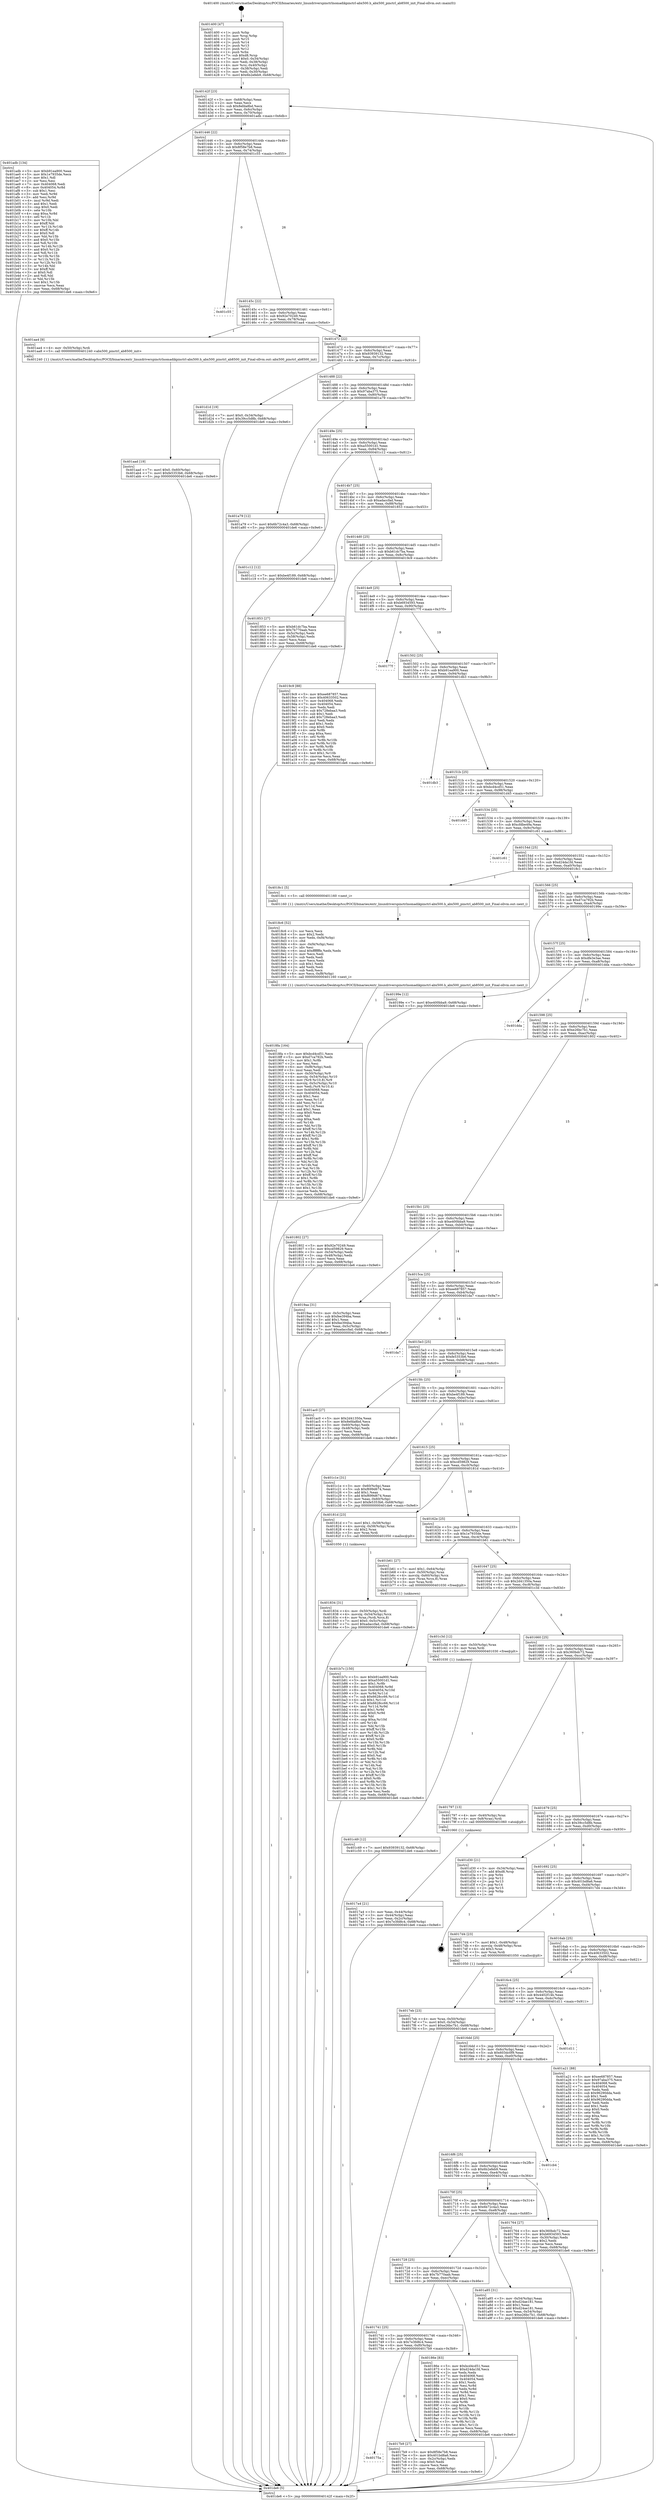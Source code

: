 digraph "0x401400" {
  label = "0x401400 (/mnt/c/Users/mathe/Desktop/tcc/POCII/binaries/extr_linuxdriverspinctrlnomadikpinctrl-abx500.h_abx500_pinctrl_ab8500_init_Final-ollvm.out::main(0))"
  labelloc = "t"
  node[shape=record]

  Entry [label="",width=0.3,height=0.3,shape=circle,fillcolor=black,style=filled]
  "0x40142f" [label="{
     0x40142f [23]\l
     | [instrs]\l
     &nbsp;&nbsp;0x40142f \<+3\>: mov -0x68(%rbp),%eax\l
     &nbsp;&nbsp;0x401432 \<+2\>: mov %eax,%ecx\l
     &nbsp;&nbsp;0x401434 \<+6\>: sub $0x8efda8bd,%ecx\l
     &nbsp;&nbsp;0x40143a \<+3\>: mov %eax,-0x6c(%rbp)\l
     &nbsp;&nbsp;0x40143d \<+3\>: mov %ecx,-0x70(%rbp)\l
     &nbsp;&nbsp;0x401440 \<+6\>: je 0000000000401adb \<main+0x6db\>\l
  }"]
  "0x401adb" [label="{
     0x401adb [134]\l
     | [instrs]\l
     &nbsp;&nbsp;0x401adb \<+5\>: mov $0xb91ea900,%eax\l
     &nbsp;&nbsp;0x401ae0 \<+5\>: mov $0x1e7935de,%ecx\l
     &nbsp;&nbsp;0x401ae5 \<+2\>: mov $0x1,%dl\l
     &nbsp;&nbsp;0x401ae7 \<+2\>: xor %esi,%esi\l
     &nbsp;&nbsp;0x401ae9 \<+7\>: mov 0x404068,%edi\l
     &nbsp;&nbsp;0x401af0 \<+8\>: mov 0x404054,%r8d\l
     &nbsp;&nbsp;0x401af8 \<+3\>: sub $0x1,%esi\l
     &nbsp;&nbsp;0x401afb \<+3\>: mov %edi,%r9d\l
     &nbsp;&nbsp;0x401afe \<+3\>: add %esi,%r9d\l
     &nbsp;&nbsp;0x401b01 \<+4\>: imul %r9d,%edi\l
     &nbsp;&nbsp;0x401b05 \<+3\>: and $0x1,%edi\l
     &nbsp;&nbsp;0x401b08 \<+3\>: cmp $0x0,%edi\l
     &nbsp;&nbsp;0x401b0b \<+4\>: sete %r10b\l
     &nbsp;&nbsp;0x401b0f \<+4\>: cmp $0xa,%r8d\l
     &nbsp;&nbsp;0x401b13 \<+4\>: setl %r11b\l
     &nbsp;&nbsp;0x401b17 \<+3\>: mov %r10b,%bl\l
     &nbsp;&nbsp;0x401b1a \<+3\>: xor $0xff,%bl\l
     &nbsp;&nbsp;0x401b1d \<+3\>: mov %r11b,%r14b\l
     &nbsp;&nbsp;0x401b20 \<+4\>: xor $0xff,%r14b\l
     &nbsp;&nbsp;0x401b24 \<+3\>: xor $0x0,%dl\l
     &nbsp;&nbsp;0x401b27 \<+3\>: mov %bl,%r15b\l
     &nbsp;&nbsp;0x401b2a \<+4\>: and $0x0,%r15b\l
     &nbsp;&nbsp;0x401b2e \<+3\>: and %dl,%r10b\l
     &nbsp;&nbsp;0x401b31 \<+3\>: mov %r14b,%r12b\l
     &nbsp;&nbsp;0x401b34 \<+4\>: and $0x0,%r12b\l
     &nbsp;&nbsp;0x401b38 \<+3\>: and %dl,%r11b\l
     &nbsp;&nbsp;0x401b3b \<+3\>: or %r10b,%r15b\l
     &nbsp;&nbsp;0x401b3e \<+3\>: or %r11b,%r12b\l
     &nbsp;&nbsp;0x401b41 \<+3\>: xor %r12b,%r15b\l
     &nbsp;&nbsp;0x401b44 \<+3\>: or %r14b,%bl\l
     &nbsp;&nbsp;0x401b47 \<+3\>: xor $0xff,%bl\l
     &nbsp;&nbsp;0x401b4a \<+3\>: or $0x0,%dl\l
     &nbsp;&nbsp;0x401b4d \<+2\>: and %dl,%bl\l
     &nbsp;&nbsp;0x401b4f \<+3\>: or %bl,%r15b\l
     &nbsp;&nbsp;0x401b52 \<+4\>: test $0x1,%r15b\l
     &nbsp;&nbsp;0x401b56 \<+3\>: cmovne %ecx,%eax\l
     &nbsp;&nbsp;0x401b59 \<+3\>: mov %eax,-0x68(%rbp)\l
     &nbsp;&nbsp;0x401b5c \<+5\>: jmp 0000000000401de6 \<main+0x9e6\>\l
  }"]
  "0x401446" [label="{
     0x401446 [22]\l
     | [instrs]\l
     &nbsp;&nbsp;0x401446 \<+5\>: jmp 000000000040144b \<main+0x4b\>\l
     &nbsp;&nbsp;0x40144b \<+3\>: mov -0x6c(%rbp),%eax\l
     &nbsp;&nbsp;0x40144e \<+5\>: sub $0x8f58e7b8,%eax\l
     &nbsp;&nbsp;0x401453 \<+3\>: mov %eax,-0x74(%rbp)\l
     &nbsp;&nbsp;0x401456 \<+6\>: je 0000000000401c55 \<main+0x855\>\l
  }"]
  Exit [label="",width=0.3,height=0.3,shape=circle,fillcolor=black,style=filled,peripheries=2]
  "0x401c55" [label="{
     0x401c55\l
  }", style=dashed]
  "0x40145c" [label="{
     0x40145c [22]\l
     | [instrs]\l
     &nbsp;&nbsp;0x40145c \<+5\>: jmp 0000000000401461 \<main+0x61\>\l
     &nbsp;&nbsp;0x401461 \<+3\>: mov -0x6c(%rbp),%eax\l
     &nbsp;&nbsp;0x401464 \<+5\>: sub $0x92e70249,%eax\l
     &nbsp;&nbsp;0x401469 \<+3\>: mov %eax,-0x78(%rbp)\l
     &nbsp;&nbsp;0x40146c \<+6\>: je 0000000000401aa4 \<main+0x6a4\>\l
  }"]
  "0x401c49" [label="{
     0x401c49 [12]\l
     | [instrs]\l
     &nbsp;&nbsp;0x401c49 \<+7\>: movl $0x93939132,-0x68(%rbp)\l
     &nbsp;&nbsp;0x401c50 \<+5\>: jmp 0000000000401de6 \<main+0x9e6\>\l
  }"]
  "0x401aa4" [label="{
     0x401aa4 [9]\l
     | [instrs]\l
     &nbsp;&nbsp;0x401aa4 \<+4\>: mov -0x50(%rbp),%rdi\l
     &nbsp;&nbsp;0x401aa8 \<+5\>: call 0000000000401240 \<abx500_pinctrl_ab8500_init\>\l
     | [calls]\l
     &nbsp;&nbsp;0x401240 \{1\} (/mnt/c/Users/mathe/Desktop/tcc/POCII/binaries/extr_linuxdriverspinctrlnomadikpinctrl-abx500.h_abx500_pinctrl_ab8500_init_Final-ollvm.out::abx500_pinctrl_ab8500_init)\l
  }"]
  "0x401472" [label="{
     0x401472 [22]\l
     | [instrs]\l
     &nbsp;&nbsp;0x401472 \<+5\>: jmp 0000000000401477 \<main+0x77\>\l
     &nbsp;&nbsp;0x401477 \<+3\>: mov -0x6c(%rbp),%eax\l
     &nbsp;&nbsp;0x40147a \<+5\>: sub $0x93939132,%eax\l
     &nbsp;&nbsp;0x40147f \<+3\>: mov %eax,-0x7c(%rbp)\l
     &nbsp;&nbsp;0x401482 \<+6\>: je 0000000000401d1d \<main+0x91d\>\l
  }"]
  "0x401b7c" [label="{
     0x401b7c [150]\l
     | [instrs]\l
     &nbsp;&nbsp;0x401b7c \<+5\>: mov $0xb91ea900,%edx\l
     &nbsp;&nbsp;0x401b81 \<+5\>: mov $0xa55001d1,%esi\l
     &nbsp;&nbsp;0x401b86 \<+3\>: mov $0x1,%r8b\l
     &nbsp;&nbsp;0x401b89 \<+8\>: mov 0x404068,%r9d\l
     &nbsp;&nbsp;0x401b91 \<+8\>: mov 0x404054,%r10d\l
     &nbsp;&nbsp;0x401b99 \<+3\>: mov %r9d,%r11d\l
     &nbsp;&nbsp;0x401b9c \<+7\>: sub $0x6628cc66,%r11d\l
     &nbsp;&nbsp;0x401ba3 \<+4\>: sub $0x1,%r11d\l
     &nbsp;&nbsp;0x401ba7 \<+7\>: add $0x6628cc66,%r11d\l
     &nbsp;&nbsp;0x401bae \<+4\>: imul %r11d,%r9d\l
     &nbsp;&nbsp;0x401bb2 \<+4\>: and $0x1,%r9d\l
     &nbsp;&nbsp;0x401bb6 \<+4\>: cmp $0x0,%r9d\l
     &nbsp;&nbsp;0x401bba \<+3\>: sete %bl\l
     &nbsp;&nbsp;0x401bbd \<+4\>: cmp $0xa,%r10d\l
     &nbsp;&nbsp;0x401bc1 \<+4\>: setl %r14b\l
     &nbsp;&nbsp;0x401bc5 \<+3\>: mov %bl,%r15b\l
     &nbsp;&nbsp;0x401bc8 \<+4\>: xor $0xff,%r15b\l
     &nbsp;&nbsp;0x401bcc \<+3\>: mov %r14b,%r12b\l
     &nbsp;&nbsp;0x401bcf \<+4\>: xor $0xff,%r12b\l
     &nbsp;&nbsp;0x401bd3 \<+4\>: xor $0x0,%r8b\l
     &nbsp;&nbsp;0x401bd7 \<+3\>: mov %r15b,%r13b\l
     &nbsp;&nbsp;0x401bda \<+4\>: and $0x0,%r13b\l
     &nbsp;&nbsp;0x401bde \<+3\>: and %r8b,%bl\l
     &nbsp;&nbsp;0x401be1 \<+3\>: mov %r12b,%al\l
     &nbsp;&nbsp;0x401be4 \<+2\>: and $0x0,%al\l
     &nbsp;&nbsp;0x401be6 \<+3\>: and %r8b,%r14b\l
     &nbsp;&nbsp;0x401be9 \<+3\>: or %bl,%r13b\l
     &nbsp;&nbsp;0x401bec \<+3\>: or %r14b,%al\l
     &nbsp;&nbsp;0x401bef \<+3\>: xor %al,%r13b\l
     &nbsp;&nbsp;0x401bf2 \<+3\>: or %r12b,%r15b\l
     &nbsp;&nbsp;0x401bf5 \<+4\>: xor $0xff,%r15b\l
     &nbsp;&nbsp;0x401bf9 \<+4\>: or $0x0,%r8b\l
     &nbsp;&nbsp;0x401bfd \<+3\>: and %r8b,%r15b\l
     &nbsp;&nbsp;0x401c00 \<+3\>: or %r15b,%r13b\l
     &nbsp;&nbsp;0x401c03 \<+4\>: test $0x1,%r13b\l
     &nbsp;&nbsp;0x401c07 \<+3\>: cmovne %esi,%edx\l
     &nbsp;&nbsp;0x401c0a \<+3\>: mov %edx,-0x68(%rbp)\l
     &nbsp;&nbsp;0x401c0d \<+5\>: jmp 0000000000401de6 \<main+0x9e6\>\l
  }"]
  "0x401d1d" [label="{
     0x401d1d [19]\l
     | [instrs]\l
     &nbsp;&nbsp;0x401d1d \<+7\>: movl $0x0,-0x34(%rbp)\l
     &nbsp;&nbsp;0x401d24 \<+7\>: movl $0x39cc5d8b,-0x68(%rbp)\l
     &nbsp;&nbsp;0x401d2b \<+5\>: jmp 0000000000401de6 \<main+0x9e6\>\l
  }"]
  "0x401488" [label="{
     0x401488 [22]\l
     | [instrs]\l
     &nbsp;&nbsp;0x401488 \<+5\>: jmp 000000000040148d \<main+0x8d\>\l
     &nbsp;&nbsp;0x40148d \<+3\>: mov -0x6c(%rbp),%eax\l
     &nbsp;&nbsp;0x401490 \<+5\>: sub $0x97aba375,%eax\l
     &nbsp;&nbsp;0x401495 \<+3\>: mov %eax,-0x80(%rbp)\l
     &nbsp;&nbsp;0x401498 \<+6\>: je 0000000000401a79 \<main+0x679\>\l
  }"]
  "0x401aad" [label="{
     0x401aad [19]\l
     | [instrs]\l
     &nbsp;&nbsp;0x401aad \<+7\>: movl $0x0,-0x60(%rbp)\l
     &nbsp;&nbsp;0x401ab4 \<+7\>: movl $0xfe5353b6,-0x68(%rbp)\l
     &nbsp;&nbsp;0x401abb \<+5\>: jmp 0000000000401de6 \<main+0x9e6\>\l
  }"]
  "0x401a79" [label="{
     0x401a79 [12]\l
     | [instrs]\l
     &nbsp;&nbsp;0x401a79 \<+7\>: movl $0x6b72c4a3,-0x68(%rbp)\l
     &nbsp;&nbsp;0x401a80 \<+5\>: jmp 0000000000401de6 \<main+0x9e6\>\l
  }"]
  "0x40149e" [label="{
     0x40149e [25]\l
     | [instrs]\l
     &nbsp;&nbsp;0x40149e \<+5\>: jmp 00000000004014a3 \<main+0xa3\>\l
     &nbsp;&nbsp;0x4014a3 \<+3\>: mov -0x6c(%rbp),%eax\l
     &nbsp;&nbsp;0x4014a6 \<+5\>: sub $0xa55001d1,%eax\l
     &nbsp;&nbsp;0x4014ab \<+6\>: mov %eax,-0x84(%rbp)\l
     &nbsp;&nbsp;0x4014b1 \<+6\>: je 0000000000401c12 \<main+0x812\>\l
  }"]
  "0x4018fa" [label="{
     0x4018fa [164]\l
     | [instrs]\l
     &nbsp;&nbsp;0x4018fa \<+5\>: mov $0xbcd4cd51,%ecx\l
     &nbsp;&nbsp;0x4018ff \<+5\>: mov $0xd7ca792b,%edx\l
     &nbsp;&nbsp;0x401904 \<+3\>: mov $0x1,%r8b\l
     &nbsp;&nbsp;0x401907 \<+2\>: xor %esi,%esi\l
     &nbsp;&nbsp;0x401909 \<+6\>: mov -0xf8(%rbp),%edi\l
     &nbsp;&nbsp;0x40190f \<+3\>: imul %eax,%edi\l
     &nbsp;&nbsp;0x401912 \<+4\>: mov -0x50(%rbp),%r9\l
     &nbsp;&nbsp;0x401916 \<+4\>: movslq -0x54(%rbp),%r10\l
     &nbsp;&nbsp;0x40191a \<+4\>: mov (%r9,%r10,8),%r9\l
     &nbsp;&nbsp;0x40191e \<+4\>: movslq -0x5c(%rbp),%r10\l
     &nbsp;&nbsp;0x401922 \<+4\>: mov %edi,(%r9,%r10,4)\l
     &nbsp;&nbsp;0x401926 \<+7\>: mov 0x404068,%eax\l
     &nbsp;&nbsp;0x40192d \<+7\>: mov 0x404054,%edi\l
     &nbsp;&nbsp;0x401934 \<+3\>: sub $0x1,%esi\l
     &nbsp;&nbsp;0x401937 \<+3\>: mov %eax,%r11d\l
     &nbsp;&nbsp;0x40193a \<+3\>: add %esi,%r11d\l
     &nbsp;&nbsp;0x40193d \<+4\>: imul %r11d,%eax\l
     &nbsp;&nbsp;0x401941 \<+3\>: and $0x1,%eax\l
     &nbsp;&nbsp;0x401944 \<+3\>: cmp $0x0,%eax\l
     &nbsp;&nbsp;0x401947 \<+3\>: sete %bl\l
     &nbsp;&nbsp;0x40194a \<+3\>: cmp $0xa,%edi\l
     &nbsp;&nbsp;0x40194d \<+4\>: setl %r14b\l
     &nbsp;&nbsp;0x401951 \<+3\>: mov %bl,%r15b\l
     &nbsp;&nbsp;0x401954 \<+4\>: xor $0xff,%r15b\l
     &nbsp;&nbsp;0x401958 \<+3\>: mov %r14b,%r12b\l
     &nbsp;&nbsp;0x40195b \<+4\>: xor $0xff,%r12b\l
     &nbsp;&nbsp;0x40195f \<+4\>: xor $0x1,%r8b\l
     &nbsp;&nbsp;0x401963 \<+3\>: mov %r15b,%r13b\l
     &nbsp;&nbsp;0x401966 \<+4\>: and $0xff,%r13b\l
     &nbsp;&nbsp;0x40196a \<+3\>: and %r8b,%bl\l
     &nbsp;&nbsp;0x40196d \<+3\>: mov %r12b,%al\l
     &nbsp;&nbsp;0x401970 \<+2\>: and $0xff,%al\l
     &nbsp;&nbsp;0x401972 \<+3\>: and %r8b,%r14b\l
     &nbsp;&nbsp;0x401975 \<+3\>: or %bl,%r13b\l
     &nbsp;&nbsp;0x401978 \<+3\>: or %r14b,%al\l
     &nbsp;&nbsp;0x40197b \<+3\>: xor %al,%r13b\l
     &nbsp;&nbsp;0x40197e \<+3\>: or %r12b,%r15b\l
     &nbsp;&nbsp;0x401981 \<+4\>: xor $0xff,%r15b\l
     &nbsp;&nbsp;0x401985 \<+4\>: or $0x1,%r8b\l
     &nbsp;&nbsp;0x401989 \<+3\>: and %r8b,%r15b\l
     &nbsp;&nbsp;0x40198c \<+3\>: or %r15b,%r13b\l
     &nbsp;&nbsp;0x40198f \<+4\>: test $0x1,%r13b\l
     &nbsp;&nbsp;0x401993 \<+3\>: cmovne %edx,%ecx\l
     &nbsp;&nbsp;0x401996 \<+3\>: mov %ecx,-0x68(%rbp)\l
     &nbsp;&nbsp;0x401999 \<+5\>: jmp 0000000000401de6 \<main+0x9e6\>\l
  }"]
  "0x401c12" [label="{
     0x401c12 [12]\l
     | [instrs]\l
     &nbsp;&nbsp;0x401c12 \<+7\>: movl $0xbe4f189,-0x68(%rbp)\l
     &nbsp;&nbsp;0x401c19 \<+5\>: jmp 0000000000401de6 \<main+0x9e6\>\l
  }"]
  "0x4014b7" [label="{
     0x4014b7 [25]\l
     | [instrs]\l
     &nbsp;&nbsp;0x4014b7 \<+5\>: jmp 00000000004014bc \<main+0xbc\>\l
     &nbsp;&nbsp;0x4014bc \<+3\>: mov -0x6c(%rbp),%eax\l
     &nbsp;&nbsp;0x4014bf \<+5\>: sub $0xadaccfad,%eax\l
     &nbsp;&nbsp;0x4014c4 \<+6\>: mov %eax,-0x88(%rbp)\l
     &nbsp;&nbsp;0x4014ca \<+6\>: je 0000000000401853 \<main+0x453\>\l
  }"]
  "0x4018c6" [label="{
     0x4018c6 [52]\l
     | [instrs]\l
     &nbsp;&nbsp;0x4018c6 \<+2\>: xor %ecx,%ecx\l
     &nbsp;&nbsp;0x4018c8 \<+5\>: mov $0x2,%edx\l
     &nbsp;&nbsp;0x4018cd \<+6\>: mov %edx,-0xf4(%rbp)\l
     &nbsp;&nbsp;0x4018d3 \<+1\>: cltd\l
     &nbsp;&nbsp;0x4018d4 \<+6\>: mov -0xf4(%rbp),%esi\l
     &nbsp;&nbsp;0x4018da \<+2\>: idiv %esi\l
     &nbsp;&nbsp;0x4018dc \<+6\>: imul $0xfffffffe,%edx,%edx\l
     &nbsp;&nbsp;0x4018e2 \<+2\>: mov %ecx,%edi\l
     &nbsp;&nbsp;0x4018e4 \<+2\>: sub %edx,%edi\l
     &nbsp;&nbsp;0x4018e6 \<+2\>: mov %ecx,%edx\l
     &nbsp;&nbsp;0x4018e8 \<+3\>: sub $0x1,%edx\l
     &nbsp;&nbsp;0x4018eb \<+2\>: add %edx,%edi\l
     &nbsp;&nbsp;0x4018ed \<+2\>: sub %edi,%ecx\l
     &nbsp;&nbsp;0x4018ef \<+6\>: mov %ecx,-0xf8(%rbp)\l
     &nbsp;&nbsp;0x4018f5 \<+5\>: call 0000000000401160 \<next_i\>\l
     | [calls]\l
     &nbsp;&nbsp;0x401160 \{1\} (/mnt/c/Users/mathe/Desktop/tcc/POCII/binaries/extr_linuxdriverspinctrlnomadikpinctrl-abx500.h_abx500_pinctrl_ab8500_init_Final-ollvm.out::next_i)\l
  }"]
  "0x401853" [label="{
     0x401853 [27]\l
     | [instrs]\l
     &nbsp;&nbsp;0x401853 \<+5\>: mov $0xb61dc7ba,%eax\l
     &nbsp;&nbsp;0x401858 \<+5\>: mov $0x7b770aab,%ecx\l
     &nbsp;&nbsp;0x40185d \<+3\>: mov -0x5c(%rbp),%edx\l
     &nbsp;&nbsp;0x401860 \<+3\>: cmp -0x58(%rbp),%edx\l
     &nbsp;&nbsp;0x401863 \<+3\>: cmovl %ecx,%eax\l
     &nbsp;&nbsp;0x401866 \<+3\>: mov %eax,-0x68(%rbp)\l
     &nbsp;&nbsp;0x401869 \<+5\>: jmp 0000000000401de6 \<main+0x9e6\>\l
  }"]
  "0x4014d0" [label="{
     0x4014d0 [25]\l
     | [instrs]\l
     &nbsp;&nbsp;0x4014d0 \<+5\>: jmp 00000000004014d5 \<main+0xd5\>\l
     &nbsp;&nbsp;0x4014d5 \<+3\>: mov -0x6c(%rbp),%eax\l
     &nbsp;&nbsp;0x4014d8 \<+5\>: sub $0xb61dc7ba,%eax\l
     &nbsp;&nbsp;0x4014dd \<+6\>: mov %eax,-0x8c(%rbp)\l
     &nbsp;&nbsp;0x4014e3 \<+6\>: je 00000000004019c9 \<main+0x5c9\>\l
  }"]
  "0x401834" [label="{
     0x401834 [31]\l
     | [instrs]\l
     &nbsp;&nbsp;0x401834 \<+4\>: mov -0x50(%rbp),%rdi\l
     &nbsp;&nbsp;0x401838 \<+4\>: movslq -0x54(%rbp),%rcx\l
     &nbsp;&nbsp;0x40183c \<+4\>: mov %rax,(%rdi,%rcx,8)\l
     &nbsp;&nbsp;0x401840 \<+7\>: movl $0x0,-0x5c(%rbp)\l
     &nbsp;&nbsp;0x401847 \<+7\>: movl $0xadaccfad,-0x68(%rbp)\l
     &nbsp;&nbsp;0x40184e \<+5\>: jmp 0000000000401de6 \<main+0x9e6\>\l
  }"]
  "0x4019c9" [label="{
     0x4019c9 [88]\l
     | [instrs]\l
     &nbsp;&nbsp;0x4019c9 \<+5\>: mov $0xee687857,%eax\l
     &nbsp;&nbsp;0x4019ce \<+5\>: mov $0x40633502,%ecx\l
     &nbsp;&nbsp;0x4019d3 \<+7\>: mov 0x404068,%edx\l
     &nbsp;&nbsp;0x4019da \<+7\>: mov 0x404054,%esi\l
     &nbsp;&nbsp;0x4019e1 \<+2\>: mov %edx,%edi\l
     &nbsp;&nbsp;0x4019e3 \<+6\>: sub $0x728ebaa3,%edi\l
     &nbsp;&nbsp;0x4019e9 \<+3\>: sub $0x1,%edi\l
     &nbsp;&nbsp;0x4019ec \<+6\>: add $0x728ebaa3,%edi\l
     &nbsp;&nbsp;0x4019f2 \<+3\>: imul %edi,%edx\l
     &nbsp;&nbsp;0x4019f5 \<+3\>: and $0x1,%edx\l
     &nbsp;&nbsp;0x4019f8 \<+3\>: cmp $0x0,%edx\l
     &nbsp;&nbsp;0x4019fb \<+4\>: sete %r8b\l
     &nbsp;&nbsp;0x4019ff \<+3\>: cmp $0xa,%esi\l
     &nbsp;&nbsp;0x401a02 \<+4\>: setl %r9b\l
     &nbsp;&nbsp;0x401a06 \<+3\>: mov %r8b,%r10b\l
     &nbsp;&nbsp;0x401a09 \<+3\>: and %r9b,%r10b\l
     &nbsp;&nbsp;0x401a0c \<+3\>: xor %r9b,%r8b\l
     &nbsp;&nbsp;0x401a0f \<+3\>: or %r8b,%r10b\l
     &nbsp;&nbsp;0x401a12 \<+4\>: test $0x1,%r10b\l
     &nbsp;&nbsp;0x401a16 \<+3\>: cmovne %ecx,%eax\l
     &nbsp;&nbsp;0x401a19 \<+3\>: mov %eax,-0x68(%rbp)\l
     &nbsp;&nbsp;0x401a1c \<+5\>: jmp 0000000000401de6 \<main+0x9e6\>\l
  }"]
  "0x4014e9" [label="{
     0x4014e9 [25]\l
     | [instrs]\l
     &nbsp;&nbsp;0x4014e9 \<+5\>: jmp 00000000004014ee \<main+0xee\>\l
     &nbsp;&nbsp;0x4014ee \<+3\>: mov -0x6c(%rbp),%eax\l
     &nbsp;&nbsp;0x4014f1 \<+5\>: sub $0xb6934593,%eax\l
     &nbsp;&nbsp;0x4014f6 \<+6\>: mov %eax,-0x90(%rbp)\l
     &nbsp;&nbsp;0x4014fc \<+6\>: je 000000000040177f \<main+0x37f\>\l
  }"]
  "0x4017eb" [label="{
     0x4017eb [23]\l
     | [instrs]\l
     &nbsp;&nbsp;0x4017eb \<+4\>: mov %rax,-0x50(%rbp)\l
     &nbsp;&nbsp;0x4017ef \<+7\>: movl $0x0,-0x54(%rbp)\l
     &nbsp;&nbsp;0x4017f6 \<+7\>: movl $0xe26bc7b1,-0x68(%rbp)\l
     &nbsp;&nbsp;0x4017fd \<+5\>: jmp 0000000000401de6 \<main+0x9e6\>\l
  }"]
  "0x40177f" [label="{
     0x40177f\l
  }", style=dashed]
  "0x401502" [label="{
     0x401502 [25]\l
     | [instrs]\l
     &nbsp;&nbsp;0x401502 \<+5\>: jmp 0000000000401507 \<main+0x107\>\l
     &nbsp;&nbsp;0x401507 \<+3\>: mov -0x6c(%rbp),%eax\l
     &nbsp;&nbsp;0x40150a \<+5\>: sub $0xb91ea900,%eax\l
     &nbsp;&nbsp;0x40150f \<+6\>: mov %eax,-0x94(%rbp)\l
     &nbsp;&nbsp;0x401515 \<+6\>: je 0000000000401db3 \<main+0x9b3\>\l
  }"]
  "0x40175a" [label="{
     0x40175a\l
  }", style=dashed]
  "0x401db3" [label="{
     0x401db3\l
  }", style=dashed]
  "0x40151b" [label="{
     0x40151b [25]\l
     | [instrs]\l
     &nbsp;&nbsp;0x40151b \<+5\>: jmp 0000000000401520 \<main+0x120\>\l
     &nbsp;&nbsp;0x401520 \<+3\>: mov -0x6c(%rbp),%eax\l
     &nbsp;&nbsp;0x401523 \<+5\>: sub $0xbcd4cd51,%eax\l
     &nbsp;&nbsp;0x401528 \<+6\>: mov %eax,-0x98(%rbp)\l
     &nbsp;&nbsp;0x40152e \<+6\>: je 0000000000401d45 \<main+0x945\>\l
  }"]
  "0x4017b9" [label="{
     0x4017b9 [27]\l
     | [instrs]\l
     &nbsp;&nbsp;0x4017b9 \<+5\>: mov $0x8f58e7b8,%eax\l
     &nbsp;&nbsp;0x4017be \<+5\>: mov $0x401bd8a6,%ecx\l
     &nbsp;&nbsp;0x4017c3 \<+3\>: mov -0x2c(%rbp),%edx\l
     &nbsp;&nbsp;0x4017c6 \<+3\>: cmp $0x0,%edx\l
     &nbsp;&nbsp;0x4017c9 \<+3\>: cmove %ecx,%eax\l
     &nbsp;&nbsp;0x4017cc \<+3\>: mov %eax,-0x68(%rbp)\l
     &nbsp;&nbsp;0x4017cf \<+5\>: jmp 0000000000401de6 \<main+0x9e6\>\l
  }"]
  "0x401d45" [label="{
     0x401d45\l
  }", style=dashed]
  "0x401534" [label="{
     0x401534 [25]\l
     | [instrs]\l
     &nbsp;&nbsp;0x401534 \<+5\>: jmp 0000000000401539 \<main+0x139\>\l
     &nbsp;&nbsp;0x401539 \<+3\>: mov -0x6c(%rbp),%eax\l
     &nbsp;&nbsp;0x40153c \<+5\>: sub $0xcfdbe49a,%eax\l
     &nbsp;&nbsp;0x401541 \<+6\>: mov %eax,-0x9c(%rbp)\l
     &nbsp;&nbsp;0x401547 \<+6\>: je 0000000000401c61 \<main+0x861\>\l
  }"]
  "0x401741" [label="{
     0x401741 [25]\l
     | [instrs]\l
     &nbsp;&nbsp;0x401741 \<+5\>: jmp 0000000000401746 \<main+0x346\>\l
     &nbsp;&nbsp;0x401746 \<+3\>: mov -0x6c(%rbp),%eax\l
     &nbsp;&nbsp;0x401749 \<+5\>: sub $0x7e3fd8c4,%eax\l
     &nbsp;&nbsp;0x40174e \<+6\>: mov %eax,-0xf0(%rbp)\l
     &nbsp;&nbsp;0x401754 \<+6\>: je 00000000004017b9 \<main+0x3b9\>\l
  }"]
  "0x401c61" [label="{
     0x401c61\l
  }", style=dashed]
  "0x40154d" [label="{
     0x40154d [25]\l
     | [instrs]\l
     &nbsp;&nbsp;0x40154d \<+5\>: jmp 0000000000401552 \<main+0x152\>\l
     &nbsp;&nbsp;0x401552 \<+3\>: mov -0x6c(%rbp),%eax\l
     &nbsp;&nbsp;0x401555 \<+5\>: sub $0xd24da1fd,%eax\l
     &nbsp;&nbsp;0x40155a \<+6\>: mov %eax,-0xa0(%rbp)\l
     &nbsp;&nbsp;0x401560 \<+6\>: je 00000000004018c1 \<main+0x4c1\>\l
  }"]
  "0x40186e" [label="{
     0x40186e [83]\l
     | [instrs]\l
     &nbsp;&nbsp;0x40186e \<+5\>: mov $0xbcd4cd51,%eax\l
     &nbsp;&nbsp;0x401873 \<+5\>: mov $0xd24da1fd,%ecx\l
     &nbsp;&nbsp;0x401878 \<+2\>: xor %edx,%edx\l
     &nbsp;&nbsp;0x40187a \<+7\>: mov 0x404068,%esi\l
     &nbsp;&nbsp;0x401881 \<+7\>: mov 0x404054,%edi\l
     &nbsp;&nbsp;0x401888 \<+3\>: sub $0x1,%edx\l
     &nbsp;&nbsp;0x40188b \<+3\>: mov %esi,%r8d\l
     &nbsp;&nbsp;0x40188e \<+3\>: add %edx,%r8d\l
     &nbsp;&nbsp;0x401891 \<+4\>: imul %r8d,%esi\l
     &nbsp;&nbsp;0x401895 \<+3\>: and $0x1,%esi\l
     &nbsp;&nbsp;0x401898 \<+3\>: cmp $0x0,%esi\l
     &nbsp;&nbsp;0x40189b \<+4\>: sete %r9b\l
     &nbsp;&nbsp;0x40189f \<+3\>: cmp $0xa,%edi\l
     &nbsp;&nbsp;0x4018a2 \<+4\>: setl %r10b\l
     &nbsp;&nbsp;0x4018a6 \<+3\>: mov %r9b,%r11b\l
     &nbsp;&nbsp;0x4018a9 \<+3\>: and %r10b,%r11b\l
     &nbsp;&nbsp;0x4018ac \<+3\>: xor %r10b,%r9b\l
     &nbsp;&nbsp;0x4018af \<+3\>: or %r9b,%r11b\l
     &nbsp;&nbsp;0x4018b2 \<+4\>: test $0x1,%r11b\l
     &nbsp;&nbsp;0x4018b6 \<+3\>: cmovne %ecx,%eax\l
     &nbsp;&nbsp;0x4018b9 \<+3\>: mov %eax,-0x68(%rbp)\l
     &nbsp;&nbsp;0x4018bc \<+5\>: jmp 0000000000401de6 \<main+0x9e6\>\l
  }"]
  "0x4018c1" [label="{
     0x4018c1 [5]\l
     | [instrs]\l
     &nbsp;&nbsp;0x4018c1 \<+5\>: call 0000000000401160 \<next_i\>\l
     | [calls]\l
     &nbsp;&nbsp;0x401160 \{1\} (/mnt/c/Users/mathe/Desktop/tcc/POCII/binaries/extr_linuxdriverspinctrlnomadikpinctrl-abx500.h_abx500_pinctrl_ab8500_init_Final-ollvm.out::next_i)\l
  }"]
  "0x401566" [label="{
     0x401566 [25]\l
     | [instrs]\l
     &nbsp;&nbsp;0x401566 \<+5\>: jmp 000000000040156b \<main+0x16b\>\l
     &nbsp;&nbsp;0x40156b \<+3\>: mov -0x6c(%rbp),%eax\l
     &nbsp;&nbsp;0x40156e \<+5\>: sub $0xd7ca792b,%eax\l
     &nbsp;&nbsp;0x401573 \<+6\>: mov %eax,-0xa4(%rbp)\l
     &nbsp;&nbsp;0x401579 \<+6\>: je 000000000040199e \<main+0x59e\>\l
  }"]
  "0x401728" [label="{
     0x401728 [25]\l
     | [instrs]\l
     &nbsp;&nbsp;0x401728 \<+5\>: jmp 000000000040172d \<main+0x32d\>\l
     &nbsp;&nbsp;0x40172d \<+3\>: mov -0x6c(%rbp),%eax\l
     &nbsp;&nbsp;0x401730 \<+5\>: sub $0x7b770aab,%eax\l
     &nbsp;&nbsp;0x401735 \<+6\>: mov %eax,-0xec(%rbp)\l
     &nbsp;&nbsp;0x40173b \<+6\>: je 000000000040186e \<main+0x46e\>\l
  }"]
  "0x40199e" [label="{
     0x40199e [12]\l
     | [instrs]\l
     &nbsp;&nbsp;0x40199e \<+7\>: movl $0xe400bba9,-0x68(%rbp)\l
     &nbsp;&nbsp;0x4019a5 \<+5\>: jmp 0000000000401de6 \<main+0x9e6\>\l
  }"]
  "0x40157f" [label="{
     0x40157f [25]\l
     | [instrs]\l
     &nbsp;&nbsp;0x40157f \<+5\>: jmp 0000000000401584 \<main+0x184\>\l
     &nbsp;&nbsp;0x401584 \<+3\>: mov -0x6c(%rbp),%eax\l
     &nbsp;&nbsp;0x401587 \<+5\>: sub $0xdfe3e3ae,%eax\l
     &nbsp;&nbsp;0x40158c \<+6\>: mov %eax,-0xa8(%rbp)\l
     &nbsp;&nbsp;0x401592 \<+6\>: je 0000000000401dda \<main+0x9da\>\l
  }"]
  "0x401a85" [label="{
     0x401a85 [31]\l
     | [instrs]\l
     &nbsp;&nbsp;0x401a85 \<+3\>: mov -0x54(%rbp),%eax\l
     &nbsp;&nbsp;0x401a88 \<+5\>: sub $0xd24ae181,%eax\l
     &nbsp;&nbsp;0x401a8d \<+3\>: add $0x1,%eax\l
     &nbsp;&nbsp;0x401a90 \<+5\>: add $0xd24ae181,%eax\l
     &nbsp;&nbsp;0x401a95 \<+3\>: mov %eax,-0x54(%rbp)\l
     &nbsp;&nbsp;0x401a98 \<+7\>: movl $0xe26bc7b1,-0x68(%rbp)\l
     &nbsp;&nbsp;0x401a9f \<+5\>: jmp 0000000000401de6 \<main+0x9e6\>\l
  }"]
  "0x401dda" [label="{
     0x401dda\l
  }", style=dashed]
  "0x401598" [label="{
     0x401598 [25]\l
     | [instrs]\l
     &nbsp;&nbsp;0x401598 \<+5\>: jmp 000000000040159d \<main+0x19d\>\l
     &nbsp;&nbsp;0x40159d \<+3\>: mov -0x6c(%rbp),%eax\l
     &nbsp;&nbsp;0x4015a0 \<+5\>: sub $0xe26bc7b1,%eax\l
     &nbsp;&nbsp;0x4015a5 \<+6\>: mov %eax,-0xac(%rbp)\l
     &nbsp;&nbsp;0x4015ab \<+6\>: je 0000000000401802 \<main+0x402\>\l
  }"]
  "0x4017a4" [label="{
     0x4017a4 [21]\l
     | [instrs]\l
     &nbsp;&nbsp;0x4017a4 \<+3\>: mov %eax,-0x44(%rbp)\l
     &nbsp;&nbsp;0x4017a7 \<+3\>: mov -0x44(%rbp),%eax\l
     &nbsp;&nbsp;0x4017aa \<+3\>: mov %eax,-0x2c(%rbp)\l
     &nbsp;&nbsp;0x4017ad \<+7\>: movl $0x7e3fd8c4,-0x68(%rbp)\l
     &nbsp;&nbsp;0x4017b4 \<+5\>: jmp 0000000000401de6 \<main+0x9e6\>\l
  }"]
  "0x401802" [label="{
     0x401802 [27]\l
     | [instrs]\l
     &nbsp;&nbsp;0x401802 \<+5\>: mov $0x92e70249,%eax\l
     &nbsp;&nbsp;0x401807 \<+5\>: mov $0xcd59829,%ecx\l
     &nbsp;&nbsp;0x40180c \<+3\>: mov -0x54(%rbp),%edx\l
     &nbsp;&nbsp;0x40180f \<+3\>: cmp -0x48(%rbp),%edx\l
     &nbsp;&nbsp;0x401812 \<+3\>: cmovl %ecx,%eax\l
     &nbsp;&nbsp;0x401815 \<+3\>: mov %eax,-0x68(%rbp)\l
     &nbsp;&nbsp;0x401818 \<+5\>: jmp 0000000000401de6 \<main+0x9e6\>\l
  }"]
  "0x4015b1" [label="{
     0x4015b1 [25]\l
     | [instrs]\l
     &nbsp;&nbsp;0x4015b1 \<+5\>: jmp 00000000004015b6 \<main+0x1b6\>\l
     &nbsp;&nbsp;0x4015b6 \<+3\>: mov -0x6c(%rbp),%eax\l
     &nbsp;&nbsp;0x4015b9 \<+5\>: sub $0xe400bba9,%eax\l
     &nbsp;&nbsp;0x4015be \<+6\>: mov %eax,-0xb0(%rbp)\l
     &nbsp;&nbsp;0x4015c4 \<+6\>: je 00000000004019aa \<main+0x5aa\>\l
  }"]
  "0x401400" [label="{
     0x401400 [47]\l
     | [instrs]\l
     &nbsp;&nbsp;0x401400 \<+1\>: push %rbp\l
     &nbsp;&nbsp;0x401401 \<+3\>: mov %rsp,%rbp\l
     &nbsp;&nbsp;0x401404 \<+2\>: push %r15\l
     &nbsp;&nbsp;0x401406 \<+2\>: push %r14\l
     &nbsp;&nbsp;0x401408 \<+2\>: push %r13\l
     &nbsp;&nbsp;0x40140a \<+2\>: push %r12\l
     &nbsp;&nbsp;0x40140c \<+1\>: push %rbx\l
     &nbsp;&nbsp;0x40140d \<+7\>: sub $0xd8,%rsp\l
     &nbsp;&nbsp;0x401414 \<+7\>: movl $0x0,-0x34(%rbp)\l
     &nbsp;&nbsp;0x40141b \<+3\>: mov %edi,-0x38(%rbp)\l
     &nbsp;&nbsp;0x40141e \<+4\>: mov %rsi,-0x40(%rbp)\l
     &nbsp;&nbsp;0x401422 \<+3\>: mov -0x38(%rbp),%edi\l
     &nbsp;&nbsp;0x401425 \<+3\>: mov %edi,-0x30(%rbp)\l
     &nbsp;&nbsp;0x401428 \<+7\>: movl $0x6b2efeb9,-0x68(%rbp)\l
  }"]
  "0x4019aa" [label="{
     0x4019aa [31]\l
     | [instrs]\l
     &nbsp;&nbsp;0x4019aa \<+3\>: mov -0x5c(%rbp),%eax\l
     &nbsp;&nbsp;0x4019ad \<+5\>: sub $0xfee394ba,%eax\l
     &nbsp;&nbsp;0x4019b2 \<+3\>: add $0x1,%eax\l
     &nbsp;&nbsp;0x4019b5 \<+5\>: add $0xfee394ba,%eax\l
     &nbsp;&nbsp;0x4019ba \<+3\>: mov %eax,-0x5c(%rbp)\l
     &nbsp;&nbsp;0x4019bd \<+7\>: movl $0xadaccfad,-0x68(%rbp)\l
     &nbsp;&nbsp;0x4019c4 \<+5\>: jmp 0000000000401de6 \<main+0x9e6\>\l
  }"]
  "0x4015ca" [label="{
     0x4015ca [25]\l
     | [instrs]\l
     &nbsp;&nbsp;0x4015ca \<+5\>: jmp 00000000004015cf \<main+0x1cf\>\l
     &nbsp;&nbsp;0x4015cf \<+3\>: mov -0x6c(%rbp),%eax\l
     &nbsp;&nbsp;0x4015d2 \<+5\>: sub $0xee687857,%eax\l
     &nbsp;&nbsp;0x4015d7 \<+6\>: mov %eax,-0xb4(%rbp)\l
     &nbsp;&nbsp;0x4015dd \<+6\>: je 0000000000401da7 \<main+0x9a7\>\l
  }"]
  "0x401de6" [label="{
     0x401de6 [5]\l
     | [instrs]\l
     &nbsp;&nbsp;0x401de6 \<+5\>: jmp 000000000040142f \<main+0x2f\>\l
  }"]
  "0x401da7" [label="{
     0x401da7\l
  }", style=dashed]
  "0x4015e3" [label="{
     0x4015e3 [25]\l
     | [instrs]\l
     &nbsp;&nbsp;0x4015e3 \<+5\>: jmp 00000000004015e8 \<main+0x1e8\>\l
     &nbsp;&nbsp;0x4015e8 \<+3\>: mov -0x6c(%rbp),%eax\l
     &nbsp;&nbsp;0x4015eb \<+5\>: sub $0xfe5353b6,%eax\l
     &nbsp;&nbsp;0x4015f0 \<+6\>: mov %eax,-0xb8(%rbp)\l
     &nbsp;&nbsp;0x4015f6 \<+6\>: je 0000000000401ac0 \<main+0x6c0\>\l
  }"]
  "0x40170f" [label="{
     0x40170f [25]\l
     | [instrs]\l
     &nbsp;&nbsp;0x40170f \<+5\>: jmp 0000000000401714 \<main+0x314\>\l
     &nbsp;&nbsp;0x401714 \<+3\>: mov -0x6c(%rbp),%eax\l
     &nbsp;&nbsp;0x401717 \<+5\>: sub $0x6b72c4a3,%eax\l
     &nbsp;&nbsp;0x40171c \<+6\>: mov %eax,-0xe8(%rbp)\l
     &nbsp;&nbsp;0x401722 \<+6\>: je 0000000000401a85 \<main+0x685\>\l
  }"]
  "0x401ac0" [label="{
     0x401ac0 [27]\l
     | [instrs]\l
     &nbsp;&nbsp;0x401ac0 \<+5\>: mov $0x2d41350a,%eax\l
     &nbsp;&nbsp;0x401ac5 \<+5\>: mov $0x8efda8bd,%ecx\l
     &nbsp;&nbsp;0x401aca \<+3\>: mov -0x60(%rbp),%edx\l
     &nbsp;&nbsp;0x401acd \<+3\>: cmp -0x48(%rbp),%edx\l
     &nbsp;&nbsp;0x401ad0 \<+3\>: cmovl %ecx,%eax\l
     &nbsp;&nbsp;0x401ad3 \<+3\>: mov %eax,-0x68(%rbp)\l
     &nbsp;&nbsp;0x401ad6 \<+5\>: jmp 0000000000401de6 \<main+0x9e6\>\l
  }"]
  "0x4015fc" [label="{
     0x4015fc [25]\l
     | [instrs]\l
     &nbsp;&nbsp;0x4015fc \<+5\>: jmp 0000000000401601 \<main+0x201\>\l
     &nbsp;&nbsp;0x401601 \<+3\>: mov -0x6c(%rbp),%eax\l
     &nbsp;&nbsp;0x401604 \<+5\>: sub $0xbe4f189,%eax\l
     &nbsp;&nbsp;0x401609 \<+6\>: mov %eax,-0xbc(%rbp)\l
     &nbsp;&nbsp;0x40160f \<+6\>: je 0000000000401c1e \<main+0x81e\>\l
  }"]
  "0x401764" [label="{
     0x401764 [27]\l
     | [instrs]\l
     &nbsp;&nbsp;0x401764 \<+5\>: mov $0x360bdc72,%eax\l
     &nbsp;&nbsp;0x401769 \<+5\>: mov $0xb6934593,%ecx\l
     &nbsp;&nbsp;0x40176e \<+3\>: mov -0x30(%rbp),%edx\l
     &nbsp;&nbsp;0x401771 \<+3\>: cmp $0x2,%edx\l
     &nbsp;&nbsp;0x401774 \<+3\>: cmovne %ecx,%eax\l
     &nbsp;&nbsp;0x401777 \<+3\>: mov %eax,-0x68(%rbp)\l
     &nbsp;&nbsp;0x40177a \<+5\>: jmp 0000000000401de6 \<main+0x9e6\>\l
  }"]
  "0x401c1e" [label="{
     0x401c1e [31]\l
     | [instrs]\l
     &nbsp;&nbsp;0x401c1e \<+3\>: mov -0x60(%rbp),%eax\l
     &nbsp;&nbsp;0x401c21 \<+5\>: sub $0xf699d674,%eax\l
     &nbsp;&nbsp;0x401c26 \<+3\>: add $0x1,%eax\l
     &nbsp;&nbsp;0x401c29 \<+5\>: add $0xf699d674,%eax\l
     &nbsp;&nbsp;0x401c2e \<+3\>: mov %eax,-0x60(%rbp)\l
     &nbsp;&nbsp;0x401c31 \<+7\>: movl $0xfe5353b6,-0x68(%rbp)\l
     &nbsp;&nbsp;0x401c38 \<+5\>: jmp 0000000000401de6 \<main+0x9e6\>\l
  }"]
  "0x401615" [label="{
     0x401615 [25]\l
     | [instrs]\l
     &nbsp;&nbsp;0x401615 \<+5\>: jmp 000000000040161a \<main+0x21a\>\l
     &nbsp;&nbsp;0x40161a \<+3\>: mov -0x6c(%rbp),%eax\l
     &nbsp;&nbsp;0x40161d \<+5\>: sub $0xcd59829,%eax\l
     &nbsp;&nbsp;0x401622 \<+6\>: mov %eax,-0xc0(%rbp)\l
     &nbsp;&nbsp;0x401628 \<+6\>: je 000000000040181d \<main+0x41d\>\l
  }"]
  "0x4016f6" [label="{
     0x4016f6 [25]\l
     | [instrs]\l
     &nbsp;&nbsp;0x4016f6 \<+5\>: jmp 00000000004016fb \<main+0x2fb\>\l
     &nbsp;&nbsp;0x4016fb \<+3\>: mov -0x6c(%rbp),%eax\l
     &nbsp;&nbsp;0x4016fe \<+5\>: sub $0x6b2efeb9,%eax\l
     &nbsp;&nbsp;0x401703 \<+6\>: mov %eax,-0xe4(%rbp)\l
     &nbsp;&nbsp;0x401709 \<+6\>: je 0000000000401764 \<main+0x364\>\l
  }"]
  "0x40181d" [label="{
     0x40181d [23]\l
     | [instrs]\l
     &nbsp;&nbsp;0x40181d \<+7\>: movl $0x1,-0x58(%rbp)\l
     &nbsp;&nbsp;0x401824 \<+4\>: movslq -0x58(%rbp),%rax\l
     &nbsp;&nbsp;0x401828 \<+4\>: shl $0x2,%rax\l
     &nbsp;&nbsp;0x40182c \<+3\>: mov %rax,%rdi\l
     &nbsp;&nbsp;0x40182f \<+5\>: call 0000000000401050 \<malloc@plt\>\l
     | [calls]\l
     &nbsp;&nbsp;0x401050 \{1\} (unknown)\l
  }"]
  "0x40162e" [label="{
     0x40162e [25]\l
     | [instrs]\l
     &nbsp;&nbsp;0x40162e \<+5\>: jmp 0000000000401633 \<main+0x233\>\l
     &nbsp;&nbsp;0x401633 \<+3\>: mov -0x6c(%rbp),%eax\l
     &nbsp;&nbsp;0x401636 \<+5\>: sub $0x1e7935de,%eax\l
     &nbsp;&nbsp;0x40163b \<+6\>: mov %eax,-0xc4(%rbp)\l
     &nbsp;&nbsp;0x401641 \<+6\>: je 0000000000401b61 \<main+0x761\>\l
  }"]
  "0x401cb4" [label="{
     0x401cb4\l
  }", style=dashed]
  "0x401b61" [label="{
     0x401b61 [27]\l
     | [instrs]\l
     &nbsp;&nbsp;0x401b61 \<+7\>: movl $0x1,-0x64(%rbp)\l
     &nbsp;&nbsp;0x401b68 \<+4\>: mov -0x50(%rbp),%rax\l
     &nbsp;&nbsp;0x401b6c \<+4\>: movslq -0x60(%rbp),%rcx\l
     &nbsp;&nbsp;0x401b70 \<+4\>: mov (%rax,%rcx,8),%rax\l
     &nbsp;&nbsp;0x401b74 \<+3\>: mov %rax,%rdi\l
     &nbsp;&nbsp;0x401b77 \<+5\>: call 0000000000401030 \<free@plt\>\l
     | [calls]\l
     &nbsp;&nbsp;0x401030 \{1\} (unknown)\l
  }"]
  "0x401647" [label="{
     0x401647 [25]\l
     | [instrs]\l
     &nbsp;&nbsp;0x401647 \<+5\>: jmp 000000000040164c \<main+0x24c\>\l
     &nbsp;&nbsp;0x40164c \<+3\>: mov -0x6c(%rbp),%eax\l
     &nbsp;&nbsp;0x40164f \<+5\>: sub $0x2d41350a,%eax\l
     &nbsp;&nbsp;0x401654 \<+6\>: mov %eax,-0xc8(%rbp)\l
     &nbsp;&nbsp;0x40165a \<+6\>: je 0000000000401c3d \<main+0x83d\>\l
  }"]
  "0x4016dd" [label="{
     0x4016dd [25]\l
     | [instrs]\l
     &nbsp;&nbsp;0x4016dd \<+5\>: jmp 00000000004016e2 \<main+0x2e2\>\l
     &nbsp;&nbsp;0x4016e2 \<+3\>: mov -0x6c(%rbp),%eax\l
     &nbsp;&nbsp;0x4016e5 \<+5\>: sub $0x603dc0f9,%eax\l
     &nbsp;&nbsp;0x4016ea \<+6\>: mov %eax,-0xe0(%rbp)\l
     &nbsp;&nbsp;0x4016f0 \<+6\>: je 0000000000401cb4 \<main+0x8b4\>\l
  }"]
  "0x401c3d" [label="{
     0x401c3d [12]\l
     | [instrs]\l
     &nbsp;&nbsp;0x401c3d \<+4\>: mov -0x50(%rbp),%rax\l
     &nbsp;&nbsp;0x401c41 \<+3\>: mov %rax,%rdi\l
     &nbsp;&nbsp;0x401c44 \<+5\>: call 0000000000401030 \<free@plt\>\l
     | [calls]\l
     &nbsp;&nbsp;0x401030 \{1\} (unknown)\l
  }"]
  "0x401660" [label="{
     0x401660 [25]\l
     | [instrs]\l
     &nbsp;&nbsp;0x401660 \<+5\>: jmp 0000000000401665 \<main+0x265\>\l
     &nbsp;&nbsp;0x401665 \<+3\>: mov -0x6c(%rbp),%eax\l
     &nbsp;&nbsp;0x401668 \<+5\>: sub $0x360bdc72,%eax\l
     &nbsp;&nbsp;0x40166d \<+6\>: mov %eax,-0xcc(%rbp)\l
     &nbsp;&nbsp;0x401673 \<+6\>: je 0000000000401797 \<main+0x397\>\l
  }"]
  "0x401d11" [label="{
     0x401d11\l
  }", style=dashed]
  "0x401797" [label="{
     0x401797 [13]\l
     | [instrs]\l
     &nbsp;&nbsp;0x401797 \<+4\>: mov -0x40(%rbp),%rax\l
     &nbsp;&nbsp;0x40179b \<+4\>: mov 0x8(%rax),%rdi\l
     &nbsp;&nbsp;0x40179f \<+5\>: call 0000000000401060 \<atoi@plt\>\l
     | [calls]\l
     &nbsp;&nbsp;0x401060 \{1\} (unknown)\l
  }"]
  "0x401679" [label="{
     0x401679 [25]\l
     | [instrs]\l
     &nbsp;&nbsp;0x401679 \<+5\>: jmp 000000000040167e \<main+0x27e\>\l
     &nbsp;&nbsp;0x40167e \<+3\>: mov -0x6c(%rbp),%eax\l
     &nbsp;&nbsp;0x401681 \<+5\>: sub $0x39cc5d8b,%eax\l
     &nbsp;&nbsp;0x401686 \<+6\>: mov %eax,-0xd0(%rbp)\l
     &nbsp;&nbsp;0x40168c \<+6\>: je 0000000000401d30 \<main+0x930\>\l
  }"]
  "0x4016c4" [label="{
     0x4016c4 [25]\l
     | [instrs]\l
     &nbsp;&nbsp;0x4016c4 \<+5\>: jmp 00000000004016c9 \<main+0x2c9\>\l
     &nbsp;&nbsp;0x4016c9 \<+3\>: mov -0x6c(%rbp),%eax\l
     &nbsp;&nbsp;0x4016cc \<+5\>: sub $0x4402f14b,%eax\l
     &nbsp;&nbsp;0x4016d1 \<+6\>: mov %eax,-0xdc(%rbp)\l
     &nbsp;&nbsp;0x4016d7 \<+6\>: je 0000000000401d11 \<main+0x911\>\l
  }"]
  "0x401d30" [label="{
     0x401d30 [21]\l
     | [instrs]\l
     &nbsp;&nbsp;0x401d30 \<+3\>: mov -0x34(%rbp),%eax\l
     &nbsp;&nbsp;0x401d33 \<+7\>: add $0xd8,%rsp\l
     &nbsp;&nbsp;0x401d3a \<+1\>: pop %rbx\l
     &nbsp;&nbsp;0x401d3b \<+2\>: pop %r12\l
     &nbsp;&nbsp;0x401d3d \<+2\>: pop %r13\l
     &nbsp;&nbsp;0x401d3f \<+2\>: pop %r14\l
     &nbsp;&nbsp;0x401d41 \<+2\>: pop %r15\l
     &nbsp;&nbsp;0x401d43 \<+1\>: pop %rbp\l
     &nbsp;&nbsp;0x401d44 \<+1\>: ret\l
  }"]
  "0x401692" [label="{
     0x401692 [25]\l
     | [instrs]\l
     &nbsp;&nbsp;0x401692 \<+5\>: jmp 0000000000401697 \<main+0x297\>\l
     &nbsp;&nbsp;0x401697 \<+3\>: mov -0x6c(%rbp),%eax\l
     &nbsp;&nbsp;0x40169a \<+5\>: sub $0x401bd8a6,%eax\l
     &nbsp;&nbsp;0x40169f \<+6\>: mov %eax,-0xd4(%rbp)\l
     &nbsp;&nbsp;0x4016a5 \<+6\>: je 00000000004017d4 \<main+0x3d4\>\l
  }"]
  "0x401a21" [label="{
     0x401a21 [88]\l
     | [instrs]\l
     &nbsp;&nbsp;0x401a21 \<+5\>: mov $0xee687857,%eax\l
     &nbsp;&nbsp;0x401a26 \<+5\>: mov $0x97aba375,%ecx\l
     &nbsp;&nbsp;0x401a2b \<+7\>: mov 0x404068,%edx\l
     &nbsp;&nbsp;0x401a32 \<+7\>: mov 0x404054,%esi\l
     &nbsp;&nbsp;0x401a39 \<+2\>: mov %edx,%edi\l
     &nbsp;&nbsp;0x401a3b \<+6\>: sub $0x96290dda,%edi\l
     &nbsp;&nbsp;0x401a41 \<+3\>: sub $0x1,%edi\l
     &nbsp;&nbsp;0x401a44 \<+6\>: add $0x96290dda,%edi\l
     &nbsp;&nbsp;0x401a4a \<+3\>: imul %edi,%edx\l
     &nbsp;&nbsp;0x401a4d \<+3\>: and $0x1,%edx\l
     &nbsp;&nbsp;0x401a50 \<+3\>: cmp $0x0,%edx\l
     &nbsp;&nbsp;0x401a53 \<+4\>: sete %r8b\l
     &nbsp;&nbsp;0x401a57 \<+3\>: cmp $0xa,%esi\l
     &nbsp;&nbsp;0x401a5a \<+4\>: setl %r9b\l
     &nbsp;&nbsp;0x401a5e \<+3\>: mov %r8b,%r10b\l
     &nbsp;&nbsp;0x401a61 \<+3\>: and %r9b,%r10b\l
     &nbsp;&nbsp;0x401a64 \<+3\>: xor %r9b,%r8b\l
     &nbsp;&nbsp;0x401a67 \<+3\>: or %r8b,%r10b\l
     &nbsp;&nbsp;0x401a6a \<+4\>: test $0x1,%r10b\l
     &nbsp;&nbsp;0x401a6e \<+3\>: cmovne %ecx,%eax\l
     &nbsp;&nbsp;0x401a71 \<+3\>: mov %eax,-0x68(%rbp)\l
     &nbsp;&nbsp;0x401a74 \<+5\>: jmp 0000000000401de6 \<main+0x9e6\>\l
  }"]
  "0x4017d4" [label="{
     0x4017d4 [23]\l
     | [instrs]\l
     &nbsp;&nbsp;0x4017d4 \<+7\>: movl $0x1,-0x48(%rbp)\l
     &nbsp;&nbsp;0x4017db \<+4\>: movslq -0x48(%rbp),%rax\l
     &nbsp;&nbsp;0x4017df \<+4\>: shl $0x3,%rax\l
     &nbsp;&nbsp;0x4017e3 \<+3\>: mov %rax,%rdi\l
     &nbsp;&nbsp;0x4017e6 \<+5\>: call 0000000000401050 \<malloc@plt\>\l
     | [calls]\l
     &nbsp;&nbsp;0x401050 \{1\} (unknown)\l
  }"]
  "0x4016ab" [label="{
     0x4016ab [25]\l
     | [instrs]\l
     &nbsp;&nbsp;0x4016ab \<+5\>: jmp 00000000004016b0 \<main+0x2b0\>\l
     &nbsp;&nbsp;0x4016b0 \<+3\>: mov -0x6c(%rbp),%eax\l
     &nbsp;&nbsp;0x4016b3 \<+5\>: sub $0x40633502,%eax\l
     &nbsp;&nbsp;0x4016b8 \<+6\>: mov %eax,-0xd8(%rbp)\l
     &nbsp;&nbsp;0x4016be \<+6\>: je 0000000000401a21 \<main+0x621\>\l
  }"]
  Entry -> "0x401400" [label=" 1"]
  "0x40142f" -> "0x401adb" [label=" 1"]
  "0x40142f" -> "0x401446" [label=" 26"]
  "0x401d30" -> Exit [label=" 1"]
  "0x401446" -> "0x401c55" [label=" 0"]
  "0x401446" -> "0x40145c" [label=" 26"]
  "0x401d1d" -> "0x401de6" [label=" 1"]
  "0x40145c" -> "0x401aa4" [label=" 1"]
  "0x40145c" -> "0x401472" [label=" 25"]
  "0x401c49" -> "0x401de6" [label=" 1"]
  "0x401472" -> "0x401d1d" [label=" 1"]
  "0x401472" -> "0x401488" [label=" 24"]
  "0x401c3d" -> "0x401c49" [label=" 1"]
  "0x401488" -> "0x401a79" [label=" 1"]
  "0x401488" -> "0x40149e" [label=" 23"]
  "0x401c1e" -> "0x401de6" [label=" 1"]
  "0x40149e" -> "0x401c12" [label=" 1"]
  "0x40149e" -> "0x4014b7" [label=" 22"]
  "0x401c12" -> "0x401de6" [label=" 1"]
  "0x4014b7" -> "0x401853" [label=" 2"]
  "0x4014b7" -> "0x4014d0" [label=" 20"]
  "0x401b7c" -> "0x401de6" [label=" 1"]
  "0x4014d0" -> "0x4019c9" [label=" 1"]
  "0x4014d0" -> "0x4014e9" [label=" 19"]
  "0x401b61" -> "0x401b7c" [label=" 1"]
  "0x4014e9" -> "0x40177f" [label=" 0"]
  "0x4014e9" -> "0x401502" [label=" 19"]
  "0x401adb" -> "0x401de6" [label=" 1"]
  "0x401502" -> "0x401db3" [label=" 0"]
  "0x401502" -> "0x40151b" [label=" 19"]
  "0x401ac0" -> "0x401de6" [label=" 2"]
  "0x40151b" -> "0x401d45" [label=" 0"]
  "0x40151b" -> "0x401534" [label=" 19"]
  "0x401aad" -> "0x401de6" [label=" 1"]
  "0x401534" -> "0x401c61" [label=" 0"]
  "0x401534" -> "0x40154d" [label=" 19"]
  "0x401a85" -> "0x401de6" [label=" 1"]
  "0x40154d" -> "0x4018c1" [label=" 1"]
  "0x40154d" -> "0x401566" [label=" 18"]
  "0x401a79" -> "0x401de6" [label=" 1"]
  "0x401566" -> "0x40199e" [label=" 1"]
  "0x401566" -> "0x40157f" [label=" 17"]
  "0x4019c9" -> "0x401de6" [label=" 1"]
  "0x40157f" -> "0x401dda" [label=" 0"]
  "0x40157f" -> "0x401598" [label=" 17"]
  "0x4019aa" -> "0x401de6" [label=" 1"]
  "0x401598" -> "0x401802" [label=" 2"]
  "0x401598" -> "0x4015b1" [label=" 15"]
  "0x4018fa" -> "0x401de6" [label=" 1"]
  "0x4015b1" -> "0x4019aa" [label=" 1"]
  "0x4015b1" -> "0x4015ca" [label=" 14"]
  "0x4018c6" -> "0x4018fa" [label=" 1"]
  "0x4015ca" -> "0x401da7" [label=" 0"]
  "0x4015ca" -> "0x4015e3" [label=" 14"]
  "0x4018c1" -> "0x4018c6" [label=" 1"]
  "0x4015e3" -> "0x401ac0" [label=" 2"]
  "0x4015e3" -> "0x4015fc" [label=" 12"]
  "0x40186e" -> "0x401de6" [label=" 1"]
  "0x4015fc" -> "0x401c1e" [label=" 1"]
  "0x4015fc" -> "0x401615" [label=" 11"]
  "0x401853" -> "0x401de6" [label=" 2"]
  "0x401615" -> "0x40181d" [label=" 1"]
  "0x401615" -> "0x40162e" [label=" 10"]
  "0x40181d" -> "0x401834" [label=" 1"]
  "0x40162e" -> "0x401b61" [label=" 1"]
  "0x40162e" -> "0x401647" [label=" 9"]
  "0x401802" -> "0x401de6" [label=" 2"]
  "0x401647" -> "0x401c3d" [label=" 1"]
  "0x401647" -> "0x401660" [label=" 8"]
  "0x4017d4" -> "0x4017eb" [label=" 1"]
  "0x401660" -> "0x401797" [label=" 1"]
  "0x401660" -> "0x401679" [label=" 7"]
  "0x4017b9" -> "0x401de6" [label=" 1"]
  "0x401679" -> "0x401d30" [label=" 1"]
  "0x401679" -> "0x401692" [label=" 6"]
  "0x401741" -> "0x4017b9" [label=" 1"]
  "0x401692" -> "0x4017d4" [label=" 1"]
  "0x401692" -> "0x4016ab" [label=" 5"]
  "0x401aa4" -> "0x401aad" [label=" 1"]
  "0x4016ab" -> "0x401a21" [label=" 1"]
  "0x4016ab" -> "0x4016c4" [label=" 4"]
  "0x401741" -> "0x40175a" [label=" 0"]
  "0x4016c4" -> "0x401d11" [label=" 0"]
  "0x4016c4" -> "0x4016dd" [label=" 4"]
  "0x4017eb" -> "0x401de6" [label=" 1"]
  "0x4016dd" -> "0x401cb4" [label=" 0"]
  "0x4016dd" -> "0x4016f6" [label=" 4"]
  "0x401834" -> "0x401de6" [label=" 1"]
  "0x4016f6" -> "0x401764" [label=" 1"]
  "0x4016f6" -> "0x40170f" [label=" 3"]
  "0x401764" -> "0x401de6" [label=" 1"]
  "0x401400" -> "0x40142f" [label=" 1"]
  "0x401de6" -> "0x40142f" [label=" 26"]
  "0x401797" -> "0x4017a4" [label=" 1"]
  "0x4017a4" -> "0x401de6" [label=" 1"]
  "0x40199e" -> "0x401de6" [label=" 1"]
  "0x40170f" -> "0x401a85" [label=" 1"]
  "0x40170f" -> "0x401728" [label=" 2"]
  "0x401a21" -> "0x401de6" [label=" 1"]
  "0x401728" -> "0x40186e" [label=" 1"]
  "0x401728" -> "0x401741" [label=" 1"]
}
